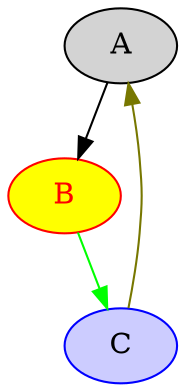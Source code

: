 digraph
{
    node [style="filled"];

    A;
    B [color="red", fillcolor="yellow", fontcolor="red"];
    C [color="#0000ff", fillcolor="#ccccff", fontcolor="#000000"];

    A -> B;
    B -> C [color="green"];
    C -> A [color="#777700"];
}
